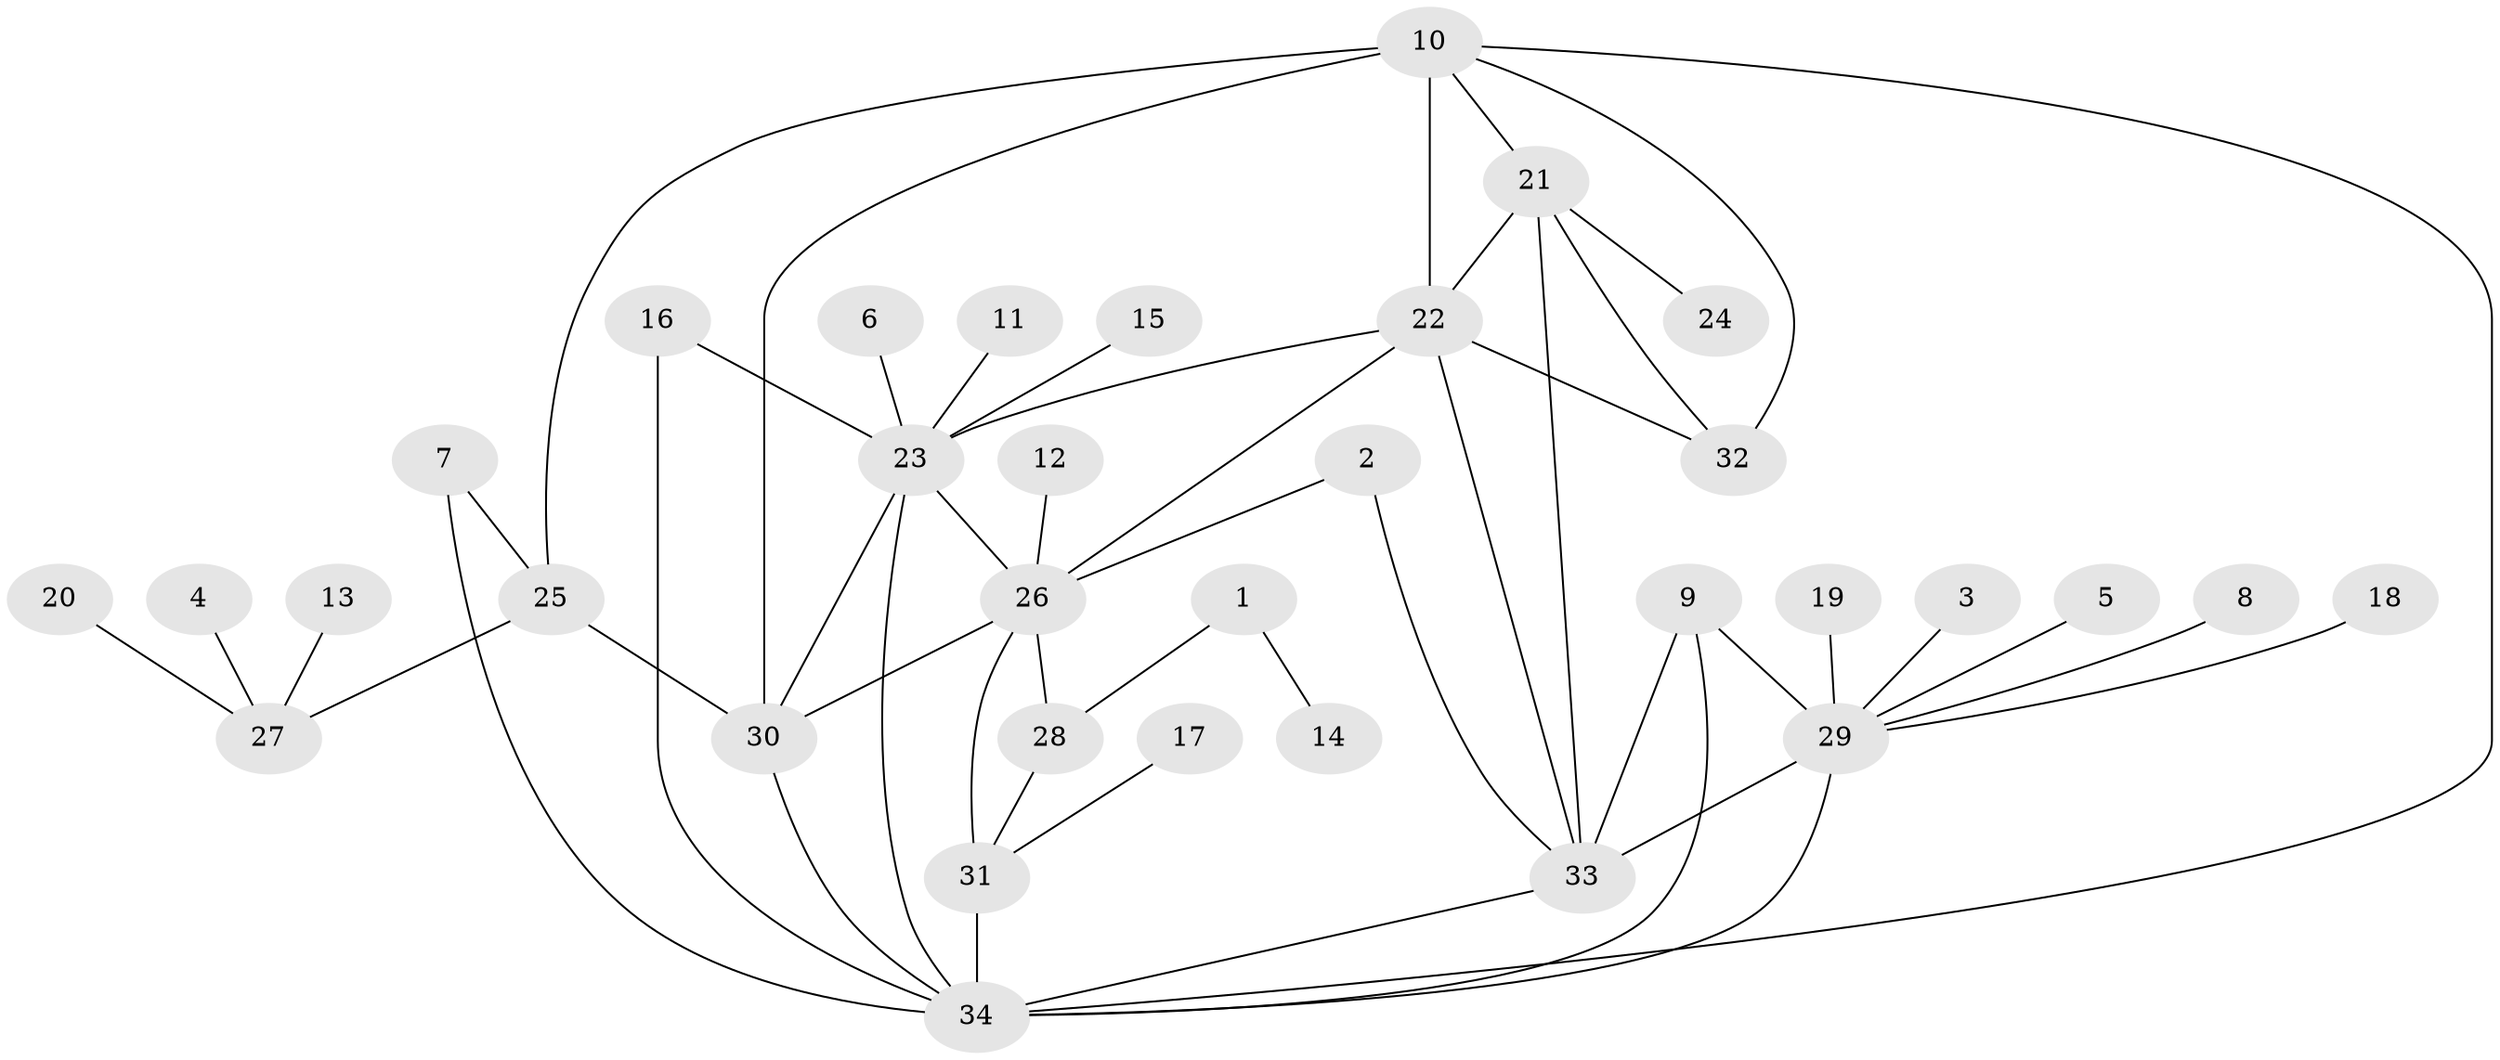 // original degree distribution, {12: 0.008928571428571428, 4: 0.03571428571428571, 7: 0.0625, 14: 0.008928571428571428, 11: 0.008928571428571428, 9: 0.05357142857142857, 6: 0.017857142857142856, 10: 0.008928571428571428, 8: 0.026785714285714284, 5: 0.017857142857142856, 2: 0.16071428571428573, 1: 0.5892857142857143}
// Generated by graph-tools (version 1.1) at 2025/37/03/04/25 23:37:31]
// undirected, 34 vertices, 52 edges
graph export_dot {
  node [color=gray90,style=filled];
  1;
  2;
  3;
  4;
  5;
  6;
  7;
  8;
  9;
  10;
  11;
  12;
  13;
  14;
  15;
  16;
  17;
  18;
  19;
  20;
  21;
  22;
  23;
  24;
  25;
  26;
  27;
  28;
  29;
  30;
  31;
  32;
  33;
  34;
  1 -- 14 [weight=1.0];
  1 -- 28 [weight=1.0];
  2 -- 26 [weight=1.0];
  2 -- 33 [weight=1.0];
  3 -- 29 [weight=1.0];
  4 -- 27 [weight=1.0];
  5 -- 29 [weight=1.0];
  6 -- 23 [weight=1.0];
  7 -- 25 [weight=1.0];
  7 -- 34 [weight=1.0];
  8 -- 29 [weight=1.0];
  9 -- 29 [weight=2.0];
  9 -- 33 [weight=2.0];
  9 -- 34 [weight=2.0];
  10 -- 21 [weight=2.0];
  10 -- 22 [weight=2.0];
  10 -- 25 [weight=2.0];
  10 -- 30 [weight=2.0];
  10 -- 32 [weight=2.0];
  10 -- 34 [weight=1.0];
  11 -- 23 [weight=1.0];
  12 -- 26 [weight=1.0];
  13 -- 27 [weight=1.0];
  15 -- 23 [weight=1.0];
  16 -- 23 [weight=1.0];
  16 -- 34 [weight=1.0];
  17 -- 31 [weight=1.0];
  18 -- 29 [weight=1.0];
  19 -- 29 [weight=1.0];
  20 -- 27 [weight=1.0];
  21 -- 22 [weight=1.0];
  21 -- 24 [weight=1.0];
  21 -- 32 [weight=1.0];
  21 -- 33 [weight=1.0];
  22 -- 23 [weight=1.0];
  22 -- 26 [weight=1.0];
  22 -- 32 [weight=1.0];
  22 -- 33 [weight=1.0];
  23 -- 26 [weight=2.0];
  23 -- 30 [weight=1.0];
  23 -- 34 [weight=2.0];
  25 -- 27 [weight=1.0];
  25 -- 30 [weight=6.0];
  26 -- 28 [weight=3.0];
  26 -- 30 [weight=1.0];
  26 -- 31 [weight=3.0];
  28 -- 31 [weight=1.0];
  29 -- 33 [weight=1.0];
  29 -- 34 [weight=1.0];
  30 -- 34 [weight=1.0];
  31 -- 34 [weight=1.0];
  33 -- 34 [weight=1.0];
}
